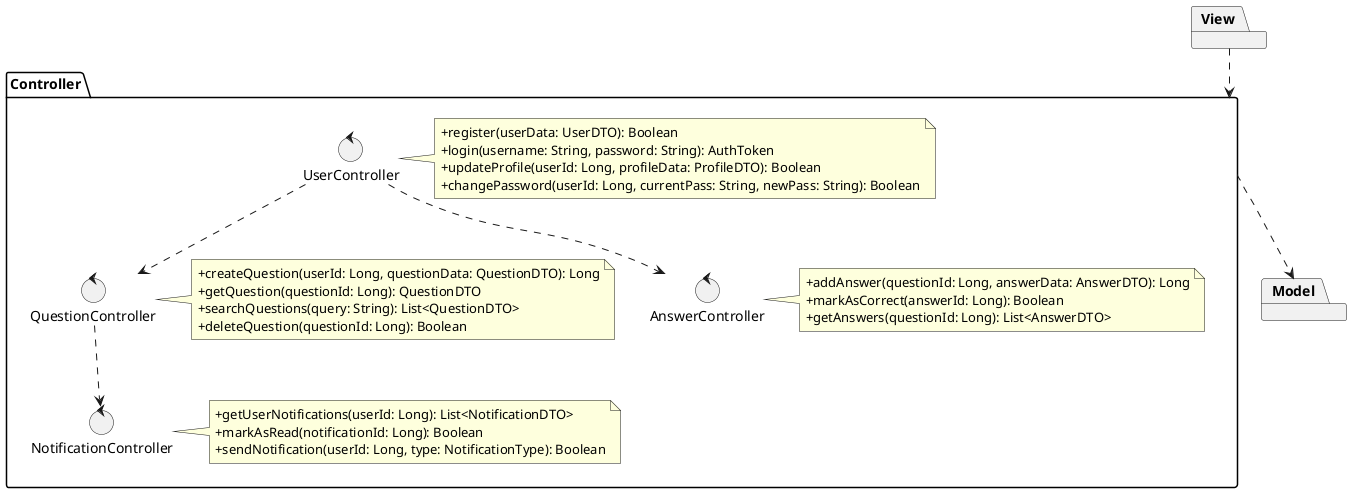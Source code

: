 @startuml

package Model {
}

package View {
}

View ..> Controller
Controller ..> Model

package Controller {
    control UserController
    note right of UserController
        +register(userData: UserDTO): Boolean
        +login(username: String, password: String): AuthToken
        +updateProfile(userId: Long, profileData: ProfileDTO): Boolean
        +changePassword(userId: Long, currentPass: String, newPass: String): Boolean
    end note

    control QuestionController
    note right of QuestionController
        +createQuestion(userId: Long, questionData: QuestionDTO): Long
        +getQuestion(questionId: Long): QuestionDTO
        +searchQuestions(query: String): List<QuestionDTO>
        +deleteQuestion(questionId: Long): Boolean
    end note

    control AnswerController
    note right of AnswerController
        +addAnswer(questionId: Long, answerData: AnswerDTO): Long
        +markAsCorrect(answerId: Long): Boolean
        +getAnswers(questionId: Long): List<AnswerDTO>
    end note

    control NotificationController
    note right of NotificationController
        +getUserNotifications(userId: Long): List<NotificationDTO>
        +markAsRead(notificationId: Long): Boolean
        +sendNotification(userId: Long, type: NotificationType): Boolean
    end note

    UserController ..> QuestionController
    UserController ..> AnswerController
    QuestionController ..> NotificationController
}


@enduml